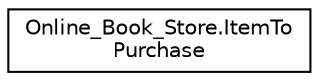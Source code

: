 digraph "Graphical Class Hierarchy"
{
 // LATEX_PDF_SIZE
  edge [fontname="Helvetica",fontsize="10",labelfontname="Helvetica",labelfontsize="10"];
  node [fontname="Helvetica",fontsize="10",shape=record];
  rankdir="LR";
  Node0 [label="Online_Book_Store.ItemTo\lPurchase",height=0.2,width=0.4,color="black", fillcolor="white", style="filled",URL="$class_online___book___store_1_1_item_to_purchase.html",tooltip="This file includes order operations."];
}
